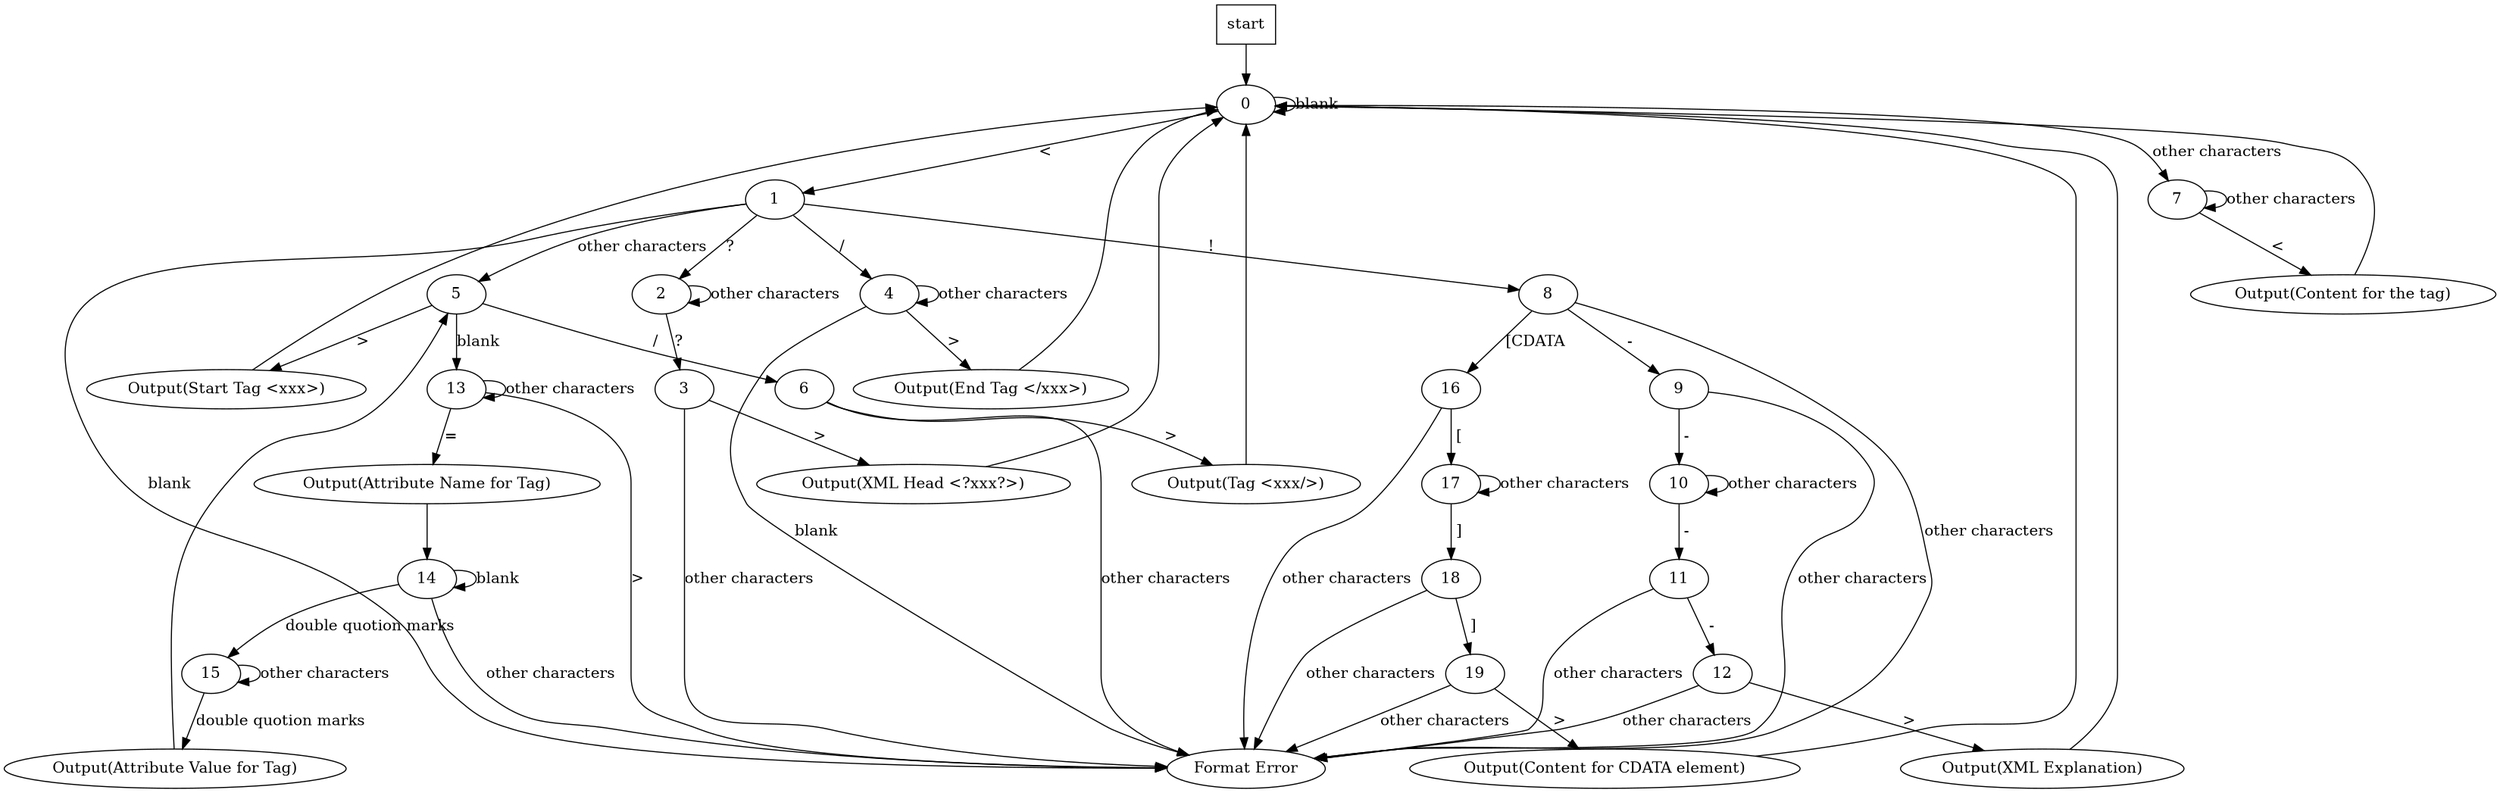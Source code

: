 digraph graphname {  

    size ="22 22";
    node0 [label="start" shape="record"];
    node1 [label="0"];
    node2 [label="1"];
    node3 [label="2"];
    node4 [label="3"];
    node5 [label="4"];
    node6 [label="5"];
    node7 [label="6"];
    node8 [label="7"];
    node9 [label="Output(XML Head <?xxx?>)"];
    node10 [label="Output(End Tag </xxx>)"];
    node11 [label="Output(Start Tag <xxx>)"];
    node12 [label="Output(Tag <xxx/>)"];
    node13 [label="Output(Content for the tag)"];
    node14 [label="Format Error"];
   
    
    node0-> node1;
    node1 -> node2 [label = "<" ];
    node1 -> node8 [label = "other characters" ];
    node2 -> node14 [label = "blank"];
    node2 -> node3 [label = "?" ];
    node2 -> node5 [label = "/"];
    node2 -> node6 [label = "other characters"];
    node3 -> node3 [label = "other characters" ];
    node3 -> node4 [label = "?" ];
    node4 -> node9 [label = ">" ];
    node4 -> node14 [label = "other characters" ];
    node5 -> node14 [label = "blank" ];
    node5 -> node5 [label = "other characters" ];
    node5 -> node10 [label = ">" ];
    node6 -> node7 [label = "  /  " ];
    node6 -> node11 [label = ">" ];
    node7 -> node14 [label = "other characters" ];
    node7 -> node12 [label = ">" ];
    node8 -> node8 [label = "other characters" ];
    node8 -> node13 [label = "<" ];
    node1 -> node1 [label = "blank" ];
    node9 -> node1;
    node10 -> node1;
    node11 -> node1;
    node12 -> node1;
    node13 -> node1;

    node15 [label="8"];
    node16 [label="9"];
    node17 [label="10"];
    node18 [label="11"];
    node19 [label="12"];
    node20 [label="Output(XML Explanation)"];
     
    node2 -> node15 [label = "!" ];
    node15 -> node14 [label = "other characters" ];
    node15 -> node16 [label = " - " ];
    node16 -> node14 [label = "other characters" ];
    node16 -> node17 [label = " - " ];
    node17 -> node17 [label = "other characters" ];
    node17 -> node18 [label = " - " ];
    node18 -> node14 [label = "other characters" ];
    node18 -> node19 [label = " - " ];
    node19 -> node14 [label = "other characters" ];
    node19 -> node20 [label = ">" ];
    node20 -> node1;

    node21 [label = "13"];
    node22 [label = "14"];
    node23 [label = "15"];
    node24 [label="Output(Attribute Name for Tag)"];
    node25 [label="Output(Attribute Value for Tag)"];

    node6 -> node21 [label = "blank" ];
    node21 -> node21 [label = "other characters" ];
    node21 -> node14 [label = ">" ];
    node21 -> node24 [label = "="];
    node24 -> node22;
    node22 -> node22 [label = "blank" ];
    node22 -> node14 [label = "other characters" ];
    node22 -> node23 [label = "double quotion marks" ];
    node23 -> node23 [label = "other characters" ];
    node23 -> node25 [label = "double quotion marks" ];
    node25 -> node6;

    node26 [label = "16"];
    node27 [label = "17"];
    node28 [label = "18"];
    node29 [label = "19"];
    node30 [label = "Output(Content for CDATA element)"];

    node15 -> node26 [label = "[CDATA"];
    node26 -> node14 [label = "other characters" ];
    node26 -> node27 [label = " [ "];
    node27 -> node27 [label = "other characters" ];
    node27 -> node28 [label = " ] "] ;
    node28 -> node14 [label = "other characters" ];
    node28 -> node29 [label = " ] "] ;
    node29 -> node14 [label = "other characters" ];
    node29 -> node30 [label = " > " ];
    node30 -> node1;

}  
